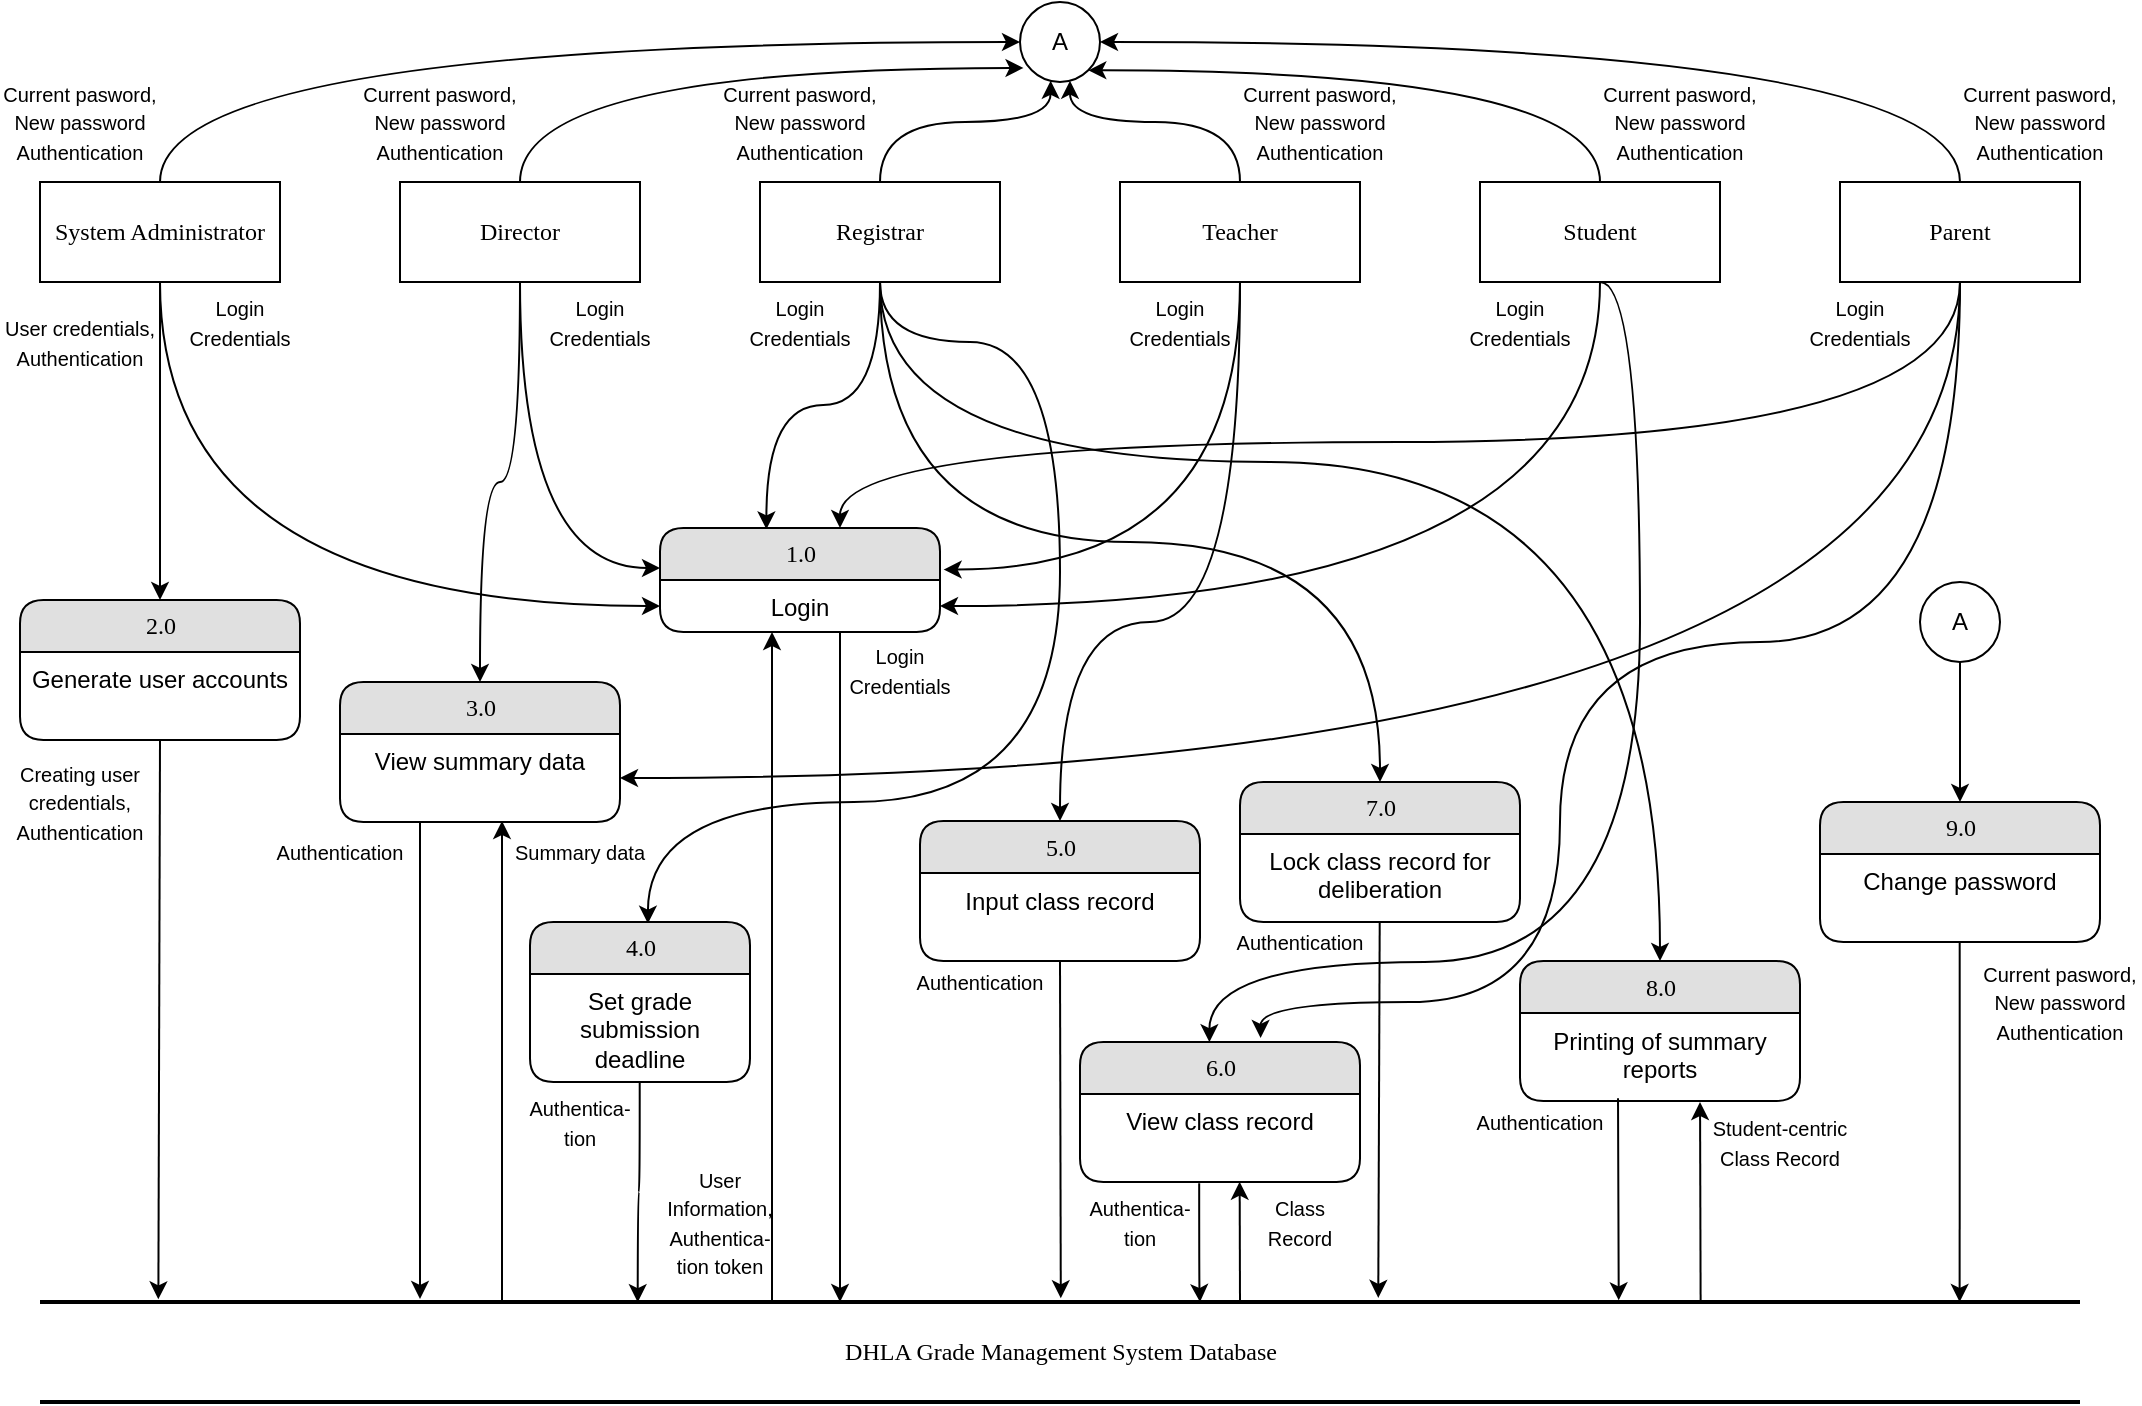 <mxfile version="12.3.6" type="device" pages="1"><diagram name="Page-1" id="52a04d89-c75d-2922-d76d-85b35f80e030"><mxGraphModel dx="1248" dy="602" grid="1" gridSize="10" guides="1" tooltips="1" connect="1" arrows="1" fold="1" page="1" pageScale="1" pageWidth="1100" pageHeight="850" background="#ffffff" math="0" shadow="0"><root><mxCell id="0"/><mxCell id="1" parent="0"/><mxCell id="BFrlEx7nzJHfDKHABYH7-1" value="DHLA Grade Management System Database" style="html=1;rounded=0;shadow=0;comic=0;labelBackgroundColor=none;strokeWidth=2;fontFamily=Verdana;fontSize=12;align=center;shape=mxgraph.ios7ui.horLines;" vertex="1" parent="1"><mxGeometry x="100" y="1090" width="1020" height="50" as="geometry"/></mxCell><mxCell id="BFrlEx7nzJHfDKHABYH7-10" style="edgeStyle=orthogonalEdgeStyle;rounded=0;orthogonalLoop=1;jettySize=auto;html=1;entryX=0;entryY=0.5;entryDx=0;entryDy=0;curved=1;" edge="1" parent="1" source="BFrlEx7nzJHfDKHABYH7-2" target="BFrlEx7nzJHfDKHABYH7-9"><mxGeometry relative="1" as="geometry"><Array as="points"><mxPoint x="160" y="742"/></Array></mxGeometry></mxCell><mxCell id="BFrlEx7nzJHfDKHABYH7-19" style="edgeStyle=orthogonalEdgeStyle;curved=1;rounded=0;orthogonalLoop=1;jettySize=auto;html=1;entryX=0.5;entryY=0;entryDx=0;entryDy=0;" edge="1" parent="1" source="BFrlEx7nzJHfDKHABYH7-2" target="BFrlEx7nzJHfDKHABYH7-17"><mxGeometry relative="1" as="geometry"><Array as="points"><mxPoint x="160" y="670"/><mxPoint x="160" y="670"/></Array></mxGeometry></mxCell><mxCell id="BFrlEx7nzJHfDKHABYH7-43" style="edgeStyle=orthogonalEdgeStyle;curved=1;rounded=0;orthogonalLoop=1;jettySize=auto;html=1;entryX=0;entryY=0.5;entryDx=0;entryDy=0;" edge="1" parent="1" source="BFrlEx7nzJHfDKHABYH7-2" target="BFrlEx7nzJHfDKHABYH7-42"><mxGeometry relative="1" as="geometry"><Array as="points"><mxPoint x="160" y="460"/></Array></mxGeometry></mxCell><mxCell id="BFrlEx7nzJHfDKHABYH7-2" value="System Administrator" style="whiteSpace=wrap;html=1;rounded=0;shadow=0;comic=0;labelBackgroundColor=none;strokeWidth=1;fontFamily=Verdana;fontSize=12;align=center;" vertex="1" parent="1"><mxGeometry x="100" y="530" width="120" height="50" as="geometry"/></mxCell><mxCell id="BFrlEx7nzJHfDKHABYH7-11" style="edgeStyle=orthogonalEdgeStyle;curved=1;rounded=0;orthogonalLoop=1;jettySize=auto;html=1;entryX=0;entryY=0.385;entryDx=0;entryDy=0;entryPerimeter=0;" edge="1" parent="1" source="BFrlEx7nzJHfDKHABYH7-4" target="BFrlEx7nzJHfDKHABYH7-8"><mxGeometry relative="1" as="geometry"><Array as="points"><mxPoint x="340" y="723"/></Array></mxGeometry></mxCell><mxCell id="BFrlEx7nzJHfDKHABYH7-23" style="edgeStyle=orthogonalEdgeStyle;curved=1;rounded=0;orthogonalLoop=1;jettySize=auto;html=1;entryX=0.5;entryY=0;entryDx=0;entryDy=0;" edge="1" parent="1" source="BFrlEx7nzJHfDKHABYH7-4" target="BFrlEx7nzJHfDKHABYH7-21"><mxGeometry relative="1" as="geometry"/></mxCell><mxCell id="BFrlEx7nzJHfDKHABYH7-44" style="edgeStyle=orthogonalEdgeStyle;curved=1;rounded=0;orthogonalLoop=1;jettySize=auto;html=1;entryX=0.044;entryY=0.824;entryDx=0;entryDy=0;entryPerimeter=0;" edge="1" parent="1" source="BFrlEx7nzJHfDKHABYH7-4" target="BFrlEx7nzJHfDKHABYH7-42"><mxGeometry relative="1" as="geometry"><Array as="points"><mxPoint x="340" y="473"/></Array></mxGeometry></mxCell><mxCell id="BFrlEx7nzJHfDKHABYH7-4" value="Director" style="whiteSpace=wrap;html=1;rounded=0;shadow=0;comic=0;labelBackgroundColor=none;strokeWidth=1;fontFamily=Verdana;fontSize=12;align=center;" vertex="1" parent="1"><mxGeometry x="280" y="530" width="120" height="50" as="geometry"/></mxCell><mxCell id="BFrlEx7nzJHfDKHABYH7-12" style="edgeStyle=orthogonalEdgeStyle;curved=1;rounded=0;orthogonalLoop=1;jettySize=auto;html=1;entryX=0.38;entryY=0.013;entryDx=0;entryDy=0;entryPerimeter=0;" edge="1" parent="1" source="BFrlEx7nzJHfDKHABYH7-5" target="BFrlEx7nzJHfDKHABYH7-8"><mxGeometry relative="1" as="geometry"/></mxCell><mxCell id="BFrlEx7nzJHfDKHABYH7-37" style="edgeStyle=orthogonalEdgeStyle;curved=1;rounded=0;orthogonalLoop=1;jettySize=auto;html=1;" edge="1" parent="1" source="BFrlEx7nzJHfDKHABYH7-5" target="BFrlEx7nzJHfDKHABYH7-35"><mxGeometry relative="1" as="geometry"><Array as="points"><mxPoint x="520" y="710"/><mxPoint x="770" y="710"/></Array></mxGeometry></mxCell><mxCell id="BFrlEx7nzJHfDKHABYH7-45" style="edgeStyle=orthogonalEdgeStyle;curved=1;rounded=0;orthogonalLoop=1;jettySize=auto;html=1;entryX=0.383;entryY=0.985;entryDx=0;entryDy=0;entryPerimeter=0;" edge="1" parent="1" source="BFrlEx7nzJHfDKHABYH7-5" target="BFrlEx7nzJHfDKHABYH7-42"><mxGeometry relative="1" as="geometry"><Array as="points"><mxPoint x="520" y="500"/><mxPoint x="605" y="500"/></Array></mxGeometry></mxCell><mxCell id="BFrlEx7nzJHfDKHABYH7-56" style="edgeStyle=orthogonalEdgeStyle;curved=1;rounded=0;orthogonalLoop=1;jettySize=auto;html=1;entryX=0.5;entryY=0;entryDx=0;entryDy=0;" edge="1" parent="1" source="BFrlEx7nzJHfDKHABYH7-5" target="BFrlEx7nzJHfDKHABYH7-54"><mxGeometry relative="1" as="geometry"><Array as="points"><mxPoint x="520" y="670"/><mxPoint x="910" y="670"/></Array></mxGeometry></mxCell><mxCell id="BFrlEx7nzJHfDKHABYH7-91" style="edgeStyle=orthogonalEdgeStyle;curved=1;rounded=0;orthogonalLoop=1;jettySize=auto;html=1;entryX=0.536;entryY=0.01;entryDx=0;entryDy=0;entryPerimeter=0;" edge="1" parent="1" target="BFrlEx7nzJHfDKHABYH7-89"><mxGeometry relative="1" as="geometry"><mxPoint x="520" y="580" as="sourcePoint"/><Array as="points"><mxPoint x="520" y="610"/><mxPoint x="610" y="610"/><mxPoint x="610" y="840"/><mxPoint x="404" y="840"/></Array></mxGeometry></mxCell><mxCell id="BFrlEx7nzJHfDKHABYH7-5" value="Registrar" style="whiteSpace=wrap;html=1;rounded=0;shadow=0;comic=0;labelBackgroundColor=none;strokeWidth=1;fontFamily=Verdana;fontSize=12;align=center;" vertex="1" parent="1"><mxGeometry x="460" y="530" width="120" height="50" as="geometry"/></mxCell><mxCell id="BFrlEx7nzJHfDKHABYH7-13" style="edgeStyle=orthogonalEdgeStyle;curved=1;rounded=0;orthogonalLoop=1;jettySize=auto;html=1;entryX=1.013;entryY=0.4;entryDx=0;entryDy=0;entryPerimeter=0;" edge="1" parent="1" source="BFrlEx7nzJHfDKHABYH7-6" target="BFrlEx7nzJHfDKHABYH7-8"><mxGeometry relative="1" as="geometry"><Array as="points"><mxPoint x="700" y="724"/></Array></mxGeometry></mxCell><mxCell id="BFrlEx7nzJHfDKHABYH7-30" style="edgeStyle=orthogonalEdgeStyle;curved=1;rounded=0;orthogonalLoop=1;jettySize=auto;html=1;entryX=0.5;entryY=0;entryDx=0;entryDy=0;" edge="1" parent="1" source="BFrlEx7nzJHfDKHABYH7-6" target="BFrlEx7nzJHfDKHABYH7-27"><mxGeometry relative="1" as="geometry"><Array as="points"><mxPoint x="700" y="750"/><mxPoint x="610" y="750"/></Array></mxGeometry></mxCell><mxCell id="BFrlEx7nzJHfDKHABYH7-6" value="Teacher" style="whiteSpace=wrap;html=1;rounded=0;shadow=0;comic=0;labelBackgroundColor=none;strokeWidth=1;fontFamily=Verdana;fontSize=12;align=center;" vertex="1" parent="1"><mxGeometry x="640" y="530" width="120" height="50" as="geometry"/></mxCell><mxCell id="BFrlEx7nzJHfDKHABYH7-14" style="edgeStyle=orthogonalEdgeStyle;curved=1;rounded=0;orthogonalLoop=1;jettySize=auto;html=1;entryX=1;entryY=0.5;entryDx=0;entryDy=0;" edge="1" parent="1" source="BFrlEx7nzJHfDKHABYH7-7" target="BFrlEx7nzJHfDKHABYH7-9"><mxGeometry relative="1" as="geometry"><Array as="points"><mxPoint x="880" y="742"/></Array></mxGeometry></mxCell><mxCell id="BFrlEx7nzJHfDKHABYH7-33" style="edgeStyle=orthogonalEdgeStyle;curved=1;rounded=0;orthogonalLoop=1;jettySize=auto;html=1;entryX=0.462;entryY=0.001;entryDx=0;entryDy=0;entryPerimeter=0;exitX=0.5;exitY=1;exitDx=0;exitDy=0;" edge="1" parent="1" source="BFrlEx7nzJHfDKHABYH7-7" target="BFrlEx7nzJHfDKHABYH7-97"><mxGeometry relative="1" as="geometry"><Array as="points"><mxPoint x="900" y="580"/><mxPoint x="900" y="920"/><mxPoint x="685" y="920"/></Array></mxGeometry></mxCell><mxCell id="BFrlEx7nzJHfDKHABYH7-48" style="edgeStyle=orthogonalEdgeStyle;curved=1;rounded=0;orthogonalLoop=1;jettySize=auto;html=1;entryX=1;entryY=1;entryDx=0;entryDy=0;" edge="1" parent="1" source="BFrlEx7nzJHfDKHABYH7-7" target="BFrlEx7nzJHfDKHABYH7-42"><mxGeometry relative="1" as="geometry"><Array as="points"><mxPoint x="880" y="474"/></Array></mxGeometry></mxCell><mxCell id="BFrlEx7nzJHfDKHABYH7-7" value="Student" style="whiteSpace=wrap;html=1;rounded=0;shadow=0;comic=0;labelBackgroundColor=none;strokeWidth=1;fontFamily=Verdana;fontSize=12;align=center;" vertex="1" parent="1"><mxGeometry x="820" y="530" width="120" height="50" as="geometry"/></mxCell><mxCell id="BFrlEx7nzJHfDKHABYH7-8" value="1.0" style="swimlane;html=1;fontStyle=0;childLayout=stackLayout;horizontal=1;startSize=26;fillColor=#e0e0e0;horizontalStack=0;resizeParent=1;resizeLast=0;collapsible=1;marginBottom=0;swimlaneFillColor=#ffffff;align=center;rounded=1;shadow=0;comic=0;labelBackgroundColor=none;strokeWidth=1;fontFamily=Verdana;fontSize=12" vertex="1" parent="1"><mxGeometry x="410" y="703" width="140" height="52" as="geometry"/></mxCell><mxCell id="BFrlEx7nzJHfDKHABYH7-9" value="Login" style="text;html=1;strokeColor=none;fillColor=none;spacingLeft=4;spacingRight=4;whiteSpace=wrap;overflow=hidden;rotatable=0;points=[[0,0.5],[1,0.5]];portConstraint=eastwest;align=center;" vertex="1" parent="BFrlEx7nzJHfDKHABYH7-8"><mxGeometry y="26" width="140" height="26" as="geometry"/></mxCell><mxCell id="BFrlEx7nzJHfDKHABYH7-15" style="edgeStyle=orthogonalEdgeStyle;curved=1;rounded=0;orthogonalLoop=1;jettySize=auto;html=1;" edge="1" parent="1"><mxGeometry relative="1" as="geometry"><mxPoint x="500" y="755" as="sourcePoint"/><mxPoint x="500" y="1090" as="targetPoint"/><Array as="points"><mxPoint x="500" y="773"/><mxPoint x="500" y="773"/></Array></mxGeometry></mxCell><mxCell id="BFrlEx7nzJHfDKHABYH7-16" style="edgeStyle=orthogonalEdgeStyle;curved=1;rounded=0;orthogonalLoop=1;jettySize=auto;html=1;" edge="1" parent="1"><mxGeometry relative="1" as="geometry"><mxPoint x="466" y="1090" as="sourcePoint"/><mxPoint x="466" y="755" as="targetPoint"/><Array as="points"><mxPoint x="466" y="913"/><mxPoint x="466" y="913"/></Array></mxGeometry></mxCell><mxCell id="BFrlEx7nzJHfDKHABYH7-17" value="2.0" style="swimlane;html=1;fontStyle=0;childLayout=stackLayout;horizontal=1;startSize=26;fillColor=#e0e0e0;horizontalStack=0;resizeParent=1;resizeLast=0;collapsible=1;marginBottom=0;swimlaneFillColor=#ffffff;align=center;rounded=1;shadow=0;comic=0;labelBackgroundColor=none;strokeWidth=1;fontFamily=Verdana;fontSize=12" vertex="1" parent="1"><mxGeometry x="90" y="739" width="140" height="70" as="geometry"/></mxCell><mxCell id="BFrlEx7nzJHfDKHABYH7-18" value="Generate user accounts" style="text;html=1;strokeColor=none;fillColor=none;spacingLeft=4;spacingRight=4;whiteSpace=wrap;overflow=hidden;rotatable=0;points=[[0,0.5],[1,0.5]];portConstraint=eastwest;align=center;" vertex="1" parent="BFrlEx7nzJHfDKHABYH7-17"><mxGeometry y="26" width="140" height="44" as="geometry"/></mxCell><mxCell id="BFrlEx7nzJHfDKHABYH7-20" style="edgeStyle=orthogonalEdgeStyle;curved=1;rounded=0;orthogonalLoop=1;jettySize=auto;html=1;entryX=0.058;entryY=-0.027;entryDx=0;entryDy=0;entryPerimeter=0;" edge="1" parent="1" target="BFrlEx7nzJHfDKHABYH7-1"><mxGeometry relative="1" as="geometry"><mxPoint x="160" y="809" as="sourcePoint"/><mxPoint x="139.857" y="918.143" as="targetPoint"/><Array as="points"><mxPoint x="160" y="949"/></Array></mxGeometry></mxCell><mxCell id="BFrlEx7nzJHfDKHABYH7-21" value="3.0" style="swimlane;html=1;fontStyle=0;childLayout=stackLayout;horizontal=1;startSize=26;fillColor=#e0e0e0;horizontalStack=0;resizeParent=1;resizeLast=0;collapsible=1;marginBottom=0;swimlaneFillColor=#ffffff;align=center;rounded=1;shadow=0;comic=0;labelBackgroundColor=none;strokeWidth=1;fontFamily=Verdana;fontSize=12" vertex="1" parent="1"><mxGeometry x="250" y="780" width="140" height="70" as="geometry"/></mxCell><mxCell id="BFrlEx7nzJHfDKHABYH7-22" value="View summary data" style="text;html=1;strokeColor=none;fillColor=none;spacingLeft=4;spacingRight=4;whiteSpace=wrap;overflow=hidden;rotatable=0;points=[[0,0.5],[1,0.5]];portConstraint=eastwest;align=center;" vertex="1" parent="BFrlEx7nzJHfDKHABYH7-21"><mxGeometry y="26" width="140" height="44" as="geometry"/></mxCell><mxCell id="BFrlEx7nzJHfDKHABYH7-24" style="edgeStyle=orthogonalEdgeStyle;curved=1;rounded=0;orthogonalLoop=1;jettySize=auto;html=1;" edge="1" parent="1"><mxGeometry relative="1" as="geometry"><mxPoint x="290" y="849.5" as="sourcePoint"/><mxPoint x="290" y="1088.5" as="targetPoint"/><Array as="points"><mxPoint x="290" y="969.5"/></Array></mxGeometry></mxCell><mxCell id="BFrlEx7nzJHfDKHABYH7-25" style="edgeStyle=orthogonalEdgeStyle;curved=1;rounded=0;orthogonalLoop=1;jettySize=auto;html=1;" edge="1" parent="1"><mxGeometry relative="1" as="geometry"><mxPoint x="331" y="1089.5" as="sourcePoint"/><mxPoint x="331" y="849.5" as="targetPoint"/><Array as="points"><mxPoint x="331" y="987.5"/><mxPoint x="331" y="987.5"/></Array></mxGeometry></mxCell><mxCell id="BFrlEx7nzJHfDKHABYH7-27" value="5.0" style="swimlane;html=1;fontStyle=0;childLayout=stackLayout;horizontal=1;startSize=26;fillColor=#e0e0e0;horizontalStack=0;resizeParent=1;resizeLast=0;collapsible=1;marginBottom=0;swimlaneFillColor=#ffffff;align=center;rounded=1;shadow=0;comic=0;labelBackgroundColor=none;strokeWidth=1;fontFamily=Verdana;fontSize=12" vertex="1" parent="1"><mxGeometry x="540" y="849.5" width="140" height="70" as="geometry"/></mxCell><mxCell id="BFrlEx7nzJHfDKHABYH7-28" value="Input class record" style="text;html=1;strokeColor=none;fillColor=none;spacingLeft=4;spacingRight=4;whiteSpace=wrap;overflow=hidden;rotatable=0;points=[[0,0.5],[1,0.5]];portConstraint=eastwest;align=center;" vertex="1" parent="BFrlEx7nzJHfDKHABYH7-27"><mxGeometry y="26" width="140" height="44" as="geometry"/></mxCell><mxCell id="BFrlEx7nzJHfDKHABYH7-34" style="edgeStyle=orthogonalEdgeStyle;curved=1;rounded=0;orthogonalLoop=1;jettySize=auto;html=1;entryX=1;entryY=0.5;entryDx=0;entryDy=0;" edge="1" parent="1" source="BFrlEx7nzJHfDKHABYH7-29" target="BFrlEx7nzJHfDKHABYH7-22"><mxGeometry relative="1" as="geometry"/></mxCell><mxCell id="BFrlEx7nzJHfDKHABYH7-49" style="edgeStyle=orthogonalEdgeStyle;curved=1;rounded=0;orthogonalLoop=1;jettySize=auto;html=1;entryX=1;entryY=0.5;entryDx=0;entryDy=0;" edge="1" parent="1" source="BFrlEx7nzJHfDKHABYH7-29" target="BFrlEx7nzJHfDKHABYH7-42"><mxGeometry relative="1" as="geometry"><Array as="points"><mxPoint x="1060" y="460"/></Array></mxGeometry></mxCell><mxCell id="BFrlEx7nzJHfDKHABYH7-53" style="edgeStyle=orthogonalEdgeStyle;curved=1;rounded=0;orthogonalLoop=1;jettySize=auto;html=1;" edge="1" parent="1" source="BFrlEx7nzJHfDKHABYH7-29"><mxGeometry relative="1" as="geometry"><mxPoint x="500" y="703" as="targetPoint"/><Array as="points"><mxPoint x="1060" y="660"/><mxPoint x="500" y="660"/><mxPoint x="500" y="703"/></Array></mxGeometry></mxCell><mxCell id="BFrlEx7nzJHfDKHABYH7-101" style="edgeStyle=orthogonalEdgeStyle;curved=1;rounded=0;orthogonalLoop=1;jettySize=auto;html=1;entryX=0.645;entryY=-0.029;entryDx=0;entryDy=0;entryPerimeter=0;" edge="1" parent="1" source="BFrlEx7nzJHfDKHABYH7-29" target="BFrlEx7nzJHfDKHABYH7-97"><mxGeometry relative="1" as="geometry"><Array as="points"><mxPoint x="1060" y="760"/><mxPoint x="860" y="760"/><mxPoint x="860" y="940"/><mxPoint x="710" y="940"/></Array></mxGeometry></mxCell><mxCell id="BFrlEx7nzJHfDKHABYH7-29" value="Parent" style="whiteSpace=wrap;html=1;rounded=0;shadow=0;comic=0;labelBackgroundColor=none;strokeWidth=1;fontFamily=Verdana;fontSize=12;align=center;" vertex="1" parent="1"><mxGeometry x="1000" y="530" width="120" height="50" as="geometry"/></mxCell><mxCell id="BFrlEx7nzJHfDKHABYH7-32" style="edgeStyle=orthogonalEdgeStyle;curved=1;rounded=0;orthogonalLoop=1;jettySize=auto;html=1;" edge="1" parent="1"><mxGeometry relative="1" as="geometry"><mxPoint x="610" y="919.5" as="sourcePoint"/><mxPoint x="610.405" y="1088.143" as="targetPoint"/><Array as="points"><mxPoint x="610.5" y="969"/></Array></mxGeometry></mxCell><mxCell id="BFrlEx7nzJHfDKHABYH7-35" value="7.0" style="swimlane;html=1;fontStyle=0;childLayout=stackLayout;horizontal=1;startSize=26;fillColor=#e0e0e0;horizontalStack=0;resizeParent=1;resizeLast=0;collapsible=1;marginBottom=0;swimlaneFillColor=#ffffff;align=center;rounded=1;shadow=0;comic=0;labelBackgroundColor=none;strokeWidth=1;fontFamily=Verdana;fontSize=12" vertex="1" parent="1"><mxGeometry x="700" y="830" width="140" height="70" as="geometry"/></mxCell><mxCell id="BFrlEx7nzJHfDKHABYH7-36" value="Lock class record for deliberation" style="text;html=1;strokeColor=none;fillColor=none;spacingLeft=4;spacingRight=4;whiteSpace=wrap;overflow=hidden;rotatable=0;points=[[0,0.5],[1,0.5]];portConstraint=eastwest;align=center;" vertex="1" parent="BFrlEx7nzJHfDKHABYH7-35"><mxGeometry y="26" width="140" height="44" as="geometry"/></mxCell><mxCell id="BFrlEx7nzJHfDKHABYH7-40" value="9.0" style="swimlane;html=1;fontStyle=0;childLayout=stackLayout;horizontal=1;startSize=26;fillColor=#e0e0e0;horizontalStack=0;resizeParent=1;resizeLast=0;collapsible=1;marginBottom=0;swimlaneFillColor=#ffffff;align=center;rounded=1;shadow=0;comic=0;labelBackgroundColor=none;strokeWidth=1;fontFamily=Verdana;fontSize=12" vertex="1" parent="1"><mxGeometry x="990" y="840" width="140" height="70" as="geometry"/></mxCell><mxCell id="BFrlEx7nzJHfDKHABYH7-41" value="Change password" style="text;html=1;strokeColor=none;fillColor=none;spacingLeft=4;spacingRight=4;whiteSpace=wrap;overflow=hidden;rotatable=0;points=[[0,0.5],[1,0.5]];portConstraint=eastwest;align=center;" vertex="1" parent="BFrlEx7nzJHfDKHABYH7-40"><mxGeometry y="26" width="140" height="44" as="geometry"/></mxCell><mxCell id="BFrlEx7nzJHfDKHABYH7-42" value="A" style="ellipse;whiteSpace=wrap;html=1;aspect=fixed;" vertex="1" parent="1"><mxGeometry x="590" y="440" width="40" height="40" as="geometry"/></mxCell><mxCell id="BFrlEx7nzJHfDKHABYH7-47" style="edgeStyle=orthogonalEdgeStyle;curved=1;rounded=0;orthogonalLoop=1;jettySize=auto;html=1;exitX=0.5;exitY=0;exitDx=0;exitDy=0;" edge="1" parent="1" source="BFrlEx7nzJHfDKHABYH7-6" target="BFrlEx7nzJHfDKHABYH7-42"><mxGeometry relative="1" as="geometry"><mxPoint x="690" y="520" as="sourcePoint"/><mxPoint x="615" y="482" as="targetPoint"/><Array as="points"><mxPoint x="700" y="500"/><mxPoint x="615" y="500"/></Array></mxGeometry></mxCell><mxCell id="BFrlEx7nzJHfDKHABYH7-51" style="edgeStyle=orthogonalEdgeStyle;curved=1;rounded=0;orthogonalLoop=1;jettySize=auto;html=1;entryX=0.5;entryY=0;entryDx=0;entryDy=0;" edge="1" parent="1" source="BFrlEx7nzJHfDKHABYH7-50" target="BFrlEx7nzJHfDKHABYH7-40"><mxGeometry relative="1" as="geometry"/></mxCell><mxCell id="BFrlEx7nzJHfDKHABYH7-50" value="A" style="ellipse;whiteSpace=wrap;html=1;aspect=fixed;" vertex="1" parent="1"><mxGeometry x="1040" y="730" width="40" height="40" as="geometry"/></mxCell><mxCell id="BFrlEx7nzJHfDKHABYH7-52" style="edgeStyle=orthogonalEdgeStyle;curved=1;rounded=0;orthogonalLoop=1;jettySize=auto;html=1;entryX=0.941;entryY=0;entryDx=0;entryDy=0;entryPerimeter=0;" edge="1" parent="1" target="BFrlEx7nzJHfDKHABYH7-1"><mxGeometry relative="1" as="geometry"><mxPoint x="1059.857" y="910.095" as="sourcePoint"/><mxPoint x="1059.857" y="1039.143" as="targetPoint"/><Array as="points"><mxPoint x="1060" y="950"/><mxPoint x="1060" y="950"/></Array></mxGeometry></mxCell><mxCell id="BFrlEx7nzJHfDKHABYH7-54" value="8.0" style="swimlane;html=1;fontStyle=0;childLayout=stackLayout;horizontal=1;startSize=26;fillColor=#e0e0e0;horizontalStack=0;resizeParent=1;resizeLast=0;collapsible=1;marginBottom=0;swimlaneFillColor=#ffffff;align=center;rounded=1;shadow=0;comic=0;labelBackgroundColor=none;strokeWidth=1;fontFamily=Verdana;fontSize=12" vertex="1" parent="1"><mxGeometry x="840" y="919.5" width="140" height="70" as="geometry"/></mxCell><mxCell id="BFrlEx7nzJHfDKHABYH7-57" style="edgeStyle=orthogonalEdgeStyle;curved=1;rounded=0;orthogonalLoop=1;jettySize=auto;html=1;" edge="1" parent="BFrlEx7nzJHfDKHABYH7-54"><mxGeometry relative="1" as="geometry"><mxPoint x="90.31" y="170.619" as="sourcePoint"/><mxPoint x="90" y="70.5" as="targetPoint"/><Array as="points"><mxPoint x="90" y="121"/></Array></mxGeometry></mxCell><mxCell id="BFrlEx7nzJHfDKHABYH7-58" style="edgeStyle=orthogonalEdgeStyle;curved=1;rounded=0;orthogonalLoop=1;jettySize=auto;html=1;" edge="1" parent="BFrlEx7nzJHfDKHABYH7-54"><mxGeometry relative="1" as="geometry"><mxPoint x="49" y="72.5" as="sourcePoint"/><mxPoint x="49.357" y="169.667" as="targetPoint"/><Array as="points"><mxPoint x="49" y="51"/></Array></mxGeometry></mxCell><mxCell id="BFrlEx7nzJHfDKHABYH7-55" value="Printing of summary reports" style="text;html=1;strokeColor=none;fillColor=none;spacingLeft=4;spacingRight=4;whiteSpace=wrap;overflow=hidden;rotatable=0;points=[[0,0.5],[1,0.5]];portConstraint=eastwest;align=center;" vertex="1" parent="BFrlEx7nzJHfDKHABYH7-54"><mxGeometry y="26" width="140" height="44" as="geometry"/></mxCell><mxCell id="BFrlEx7nzJHfDKHABYH7-59" value="&lt;font style=&quot;font-size: 10px&quot;&gt;Login Credentials&lt;/font&gt;" style="text;html=1;strokeColor=none;fillColor=none;align=center;verticalAlign=middle;whiteSpace=wrap;rounded=0;" vertex="1" parent="1"><mxGeometry x="170" y="590" width="60" height="20" as="geometry"/></mxCell><mxCell id="BFrlEx7nzJHfDKHABYH7-60" value="&lt;font style=&quot;font-size: 10px&quot;&gt;Login Credentials&lt;/font&gt;" style="text;html=1;strokeColor=none;fillColor=none;align=center;verticalAlign=middle;whiteSpace=wrap;rounded=0;" vertex="1" parent="1"><mxGeometry x="350" y="590" width="60" height="20" as="geometry"/></mxCell><mxCell id="BFrlEx7nzJHfDKHABYH7-61" value="&lt;font style=&quot;font-size: 10px&quot;&gt;Login Credentials&lt;/font&gt;" style="text;html=1;strokeColor=none;fillColor=none;align=center;verticalAlign=middle;whiteSpace=wrap;rounded=0;" vertex="1" parent="1"><mxGeometry x="450" y="590" width="60" height="20" as="geometry"/></mxCell><mxCell id="BFrlEx7nzJHfDKHABYH7-62" value="&lt;font style=&quot;font-size: 10px&quot;&gt;Login Credentials&lt;/font&gt;" style="text;html=1;strokeColor=none;fillColor=none;align=center;verticalAlign=middle;whiteSpace=wrap;rounded=0;" vertex="1" parent="1"><mxGeometry x="640" y="590" width="60" height="20" as="geometry"/></mxCell><mxCell id="BFrlEx7nzJHfDKHABYH7-63" value="&lt;font style=&quot;font-size: 10px&quot;&gt;Login Credentials&lt;/font&gt;" style="text;html=1;strokeColor=none;fillColor=none;align=center;verticalAlign=middle;whiteSpace=wrap;rounded=0;" vertex="1" parent="1"><mxGeometry x="810" y="590" width="60" height="20" as="geometry"/></mxCell><mxCell id="BFrlEx7nzJHfDKHABYH7-64" value="&lt;font style=&quot;font-size: 10px&quot;&gt;Current pasword,&lt;br&gt;New password&lt;br&gt;Authentication&lt;br&gt;&lt;/font&gt;" style="text;html=1;strokeColor=none;fillColor=none;align=center;verticalAlign=middle;whiteSpace=wrap;rounded=0;" vertex="1" parent="1"><mxGeometry x="80" y="490" width="80" height="20" as="geometry"/></mxCell><mxCell id="BFrlEx7nzJHfDKHABYH7-71" value="&lt;font style=&quot;font-size: 10px&quot;&gt;Current pasword,&lt;br&gt;New password&lt;br&gt;Authentication&lt;br&gt;&lt;/font&gt;" style="text;html=1;strokeColor=none;fillColor=none;align=center;verticalAlign=middle;whiteSpace=wrap;rounded=0;" vertex="1" parent="1"><mxGeometry x="260" y="490" width="80" height="20" as="geometry"/></mxCell><mxCell id="BFrlEx7nzJHfDKHABYH7-72" value="&lt;font style=&quot;font-size: 10px&quot;&gt;Current pasword,&lt;br&gt;New password&lt;br&gt;Authentication&lt;br&gt;&lt;/font&gt;" style="text;html=1;strokeColor=none;fillColor=none;align=center;verticalAlign=middle;whiteSpace=wrap;rounded=0;" vertex="1" parent="1"><mxGeometry x="440" y="490" width="80" height="20" as="geometry"/></mxCell><mxCell id="BFrlEx7nzJHfDKHABYH7-73" value="&lt;font style=&quot;font-size: 10px&quot;&gt;Current pasword,&lt;br&gt;New password&lt;br&gt;Authentication&lt;br&gt;&lt;/font&gt;" style="text;html=1;strokeColor=none;fillColor=none;align=center;verticalAlign=middle;whiteSpace=wrap;rounded=0;" vertex="1" parent="1"><mxGeometry x="700" y="490" width="80" height="20" as="geometry"/></mxCell><mxCell id="BFrlEx7nzJHfDKHABYH7-74" value="&lt;font style=&quot;font-size: 10px&quot;&gt;Current pasword,&lt;br&gt;New password&lt;br&gt;Authentication&lt;br&gt;&lt;/font&gt;" style="text;html=1;strokeColor=none;fillColor=none;align=center;verticalAlign=middle;whiteSpace=wrap;rounded=0;" vertex="1" parent="1"><mxGeometry x="880" y="490" width="80" height="20" as="geometry"/></mxCell><mxCell id="BFrlEx7nzJHfDKHABYH7-75" value="&lt;font style=&quot;font-size: 10px&quot;&gt;Current pasword,&lt;br&gt;New password&lt;br&gt;Authentication&lt;br&gt;&lt;/font&gt;" style="text;html=1;strokeColor=none;fillColor=none;align=center;verticalAlign=middle;whiteSpace=wrap;rounded=0;" vertex="1" parent="1"><mxGeometry x="1060" y="490" width="80" height="20" as="geometry"/></mxCell><mxCell id="BFrlEx7nzJHfDKHABYH7-76" value="&lt;font style=&quot;font-size: 10px&quot;&gt;Current pasword,&lt;br&gt;New password&lt;br&gt;Authentication&lt;br&gt;&lt;/font&gt;" style="text;html=1;strokeColor=none;fillColor=none;align=center;verticalAlign=middle;whiteSpace=wrap;rounded=0;" vertex="1" parent="1"><mxGeometry x="1070" y="929.5" width="80" height="20" as="geometry"/></mxCell><mxCell id="BFrlEx7nzJHfDKHABYH7-77" style="edgeStyle=orthogonalEdgeStyle;curved=1;rounded=0;orthogonalLoop=1;jettySize=auto;html=1;entryX=0.656;entryY=-0.041;entryDx=0;entryDy=0;entryPerimeter=0;" edge="1" parent="1" target="BFrlEx7nzJHfDKHABYH7-1"><mxGeometry relative="1" as="geometry"><mxPoint x="769.857" y="900.119" as="sourcePoint"/><mxPoint x="770.333" y="1068.69" as="targetPoint"/><Array as="points"><mxPoint x="770" y="950"/></Array></mxGeometry></mxCell><mxCell id="BFrlEx7nzJHfDKHABYH7-78" value="&lt;font style=&quot;font-size: 10px&quot;&gt;Login Credentials&lt;/font&gt;" style="text;html=1;strokeColor=none;fillColor=none;align=center;verticalAlign=middle;whiteSpace=wrap;rounded=0;" vertex="1" parent="1"><mxGeometry x="980" y="590" width="60" height="20" as="geometry"/></mxCell><mxCell id="BFrlEx7nzJHfDKHABYH7-79" value="&lt;span style=&quot;font-size: 10px&quot;&gt;User credentials, Authentication&lt;br&gt;&lt;/span&gt;" style="text;html=1;strokeColor=none;fillColor=none;align=center;verticalAlign=middle;whiteSpace=wrap;rounded=0;" vertex="1" parent="1"><mxGeometry x="80" y="600" width="80" height="20" as="geometry"/></mxCell><mxCell id="BFrlEx7nzJHfDKHABYH7-80" value="&lt;span style=&quot;font-size: 10px&quot;&gt;Creating user credentials, Authentication&lt;br&gt;&lt;/span&gt;" style="text;html=1;strokeColor=none;fillColor=none;align=center;verticalAlign=middle;whiteSpace=wrap;rounded=0;" vertex="1" parent="1"><mxGeometry x="80" y="830" width="80" height="20" as="geometry"/></mxCell><mxCell id="BFrlEx7nzJHfDKHABYH7-81" value="&lt;span style=&quot;font-size: 10px&quot;&gt;Authentication&lt;br&gt;&lt;/span&gt;" style="text;html=1;strokeColor=none;fillColor=none;align=center;verticalAlign=middle;whiteSpace=wrap;rounded=0;" vertex="1" parent="1"><mxGeometry x="210" y="855" width="80" height="20" as="geometry"/></mxCell><mxCell id="BFrlEx7nzJHfDKHABYH7-82" value="&lt;span style=&quot;font-size: 10px&quot;&gt;Summary data&lt;br&gt;&lt;/span&gt;" style="text;html=1;strokeColor=none;fillColor=none;align=center;verticalAlign=middle;whiteSpace=wrap;rounded=0;" vertex="1" parent="1"><mxGeometry x="330" y="855" width="80" height="20" as="geometry"/></mxCell><mxCell id="BFrlEx7nzJHfDKHABYH7-83" value="&lt;span style=&quot;font-size: 10px&quot;&gt;Authentication&lt;br&gt;&lt;/span&gt;" style="text;html=1;strokeColor=none;fillColor=none;align=center;verticalAlign=middle;whiteSpace=wrap;rounded=0;" vertex="1" parent="1"><mxGeometry x="530" y="919.5" width="80" height="20" as="geometry"/></mxCell><mxCell id="BFrlEx7nzJHfDKHABYH7-84" value="&lt;span style=&quot;font-size: 10px&quot;&gt;Authentication&lt;br&gt;&lt;/span&gt;" style="text;html=1;strokeColor=none;fillColor=none;align=center;verticalAlign=middle;whiteSpace=wrap;rounded=0;" vertex="1" parent="1"><mxGeometry x="690" y="899.5" width="80" height="20" as="geometry"/></mxCell><mxCell id="BFrlEx7nzJHfDKHABYH7-85" value="&lt;span style=&quot;font-size: 10px&quot;&gt;Authentication&lt;br&gt;&lt;/span&gt;" style="text;html=1;strokeColor=none;fillColor=none;align=center;verticalAlign=middle;whiteSpace=wrap;rounded=0;" vertex="1" parent="1"><mxGeometry x="810" y="990" width="80" height="20" as="geometry"/></mxCell><mxCell id="BFrlEx7nzJHfDKHABYH7-86" value="&lt;span style=&quot;font-size: 10px&quot;&gt;Student-centric&lt;br&gt;Class Record&lt;br&gt;&lt;/span&gt;" style="text;html=1;strokeColor=none;fillColor=none;align=center;verticalAlign=middle;whiteSpace=wrap;rounded=0;" vertex="1" parent="1"><mxGeometry x="930" y="1000" width="80" height="20" as="geometry"/></mxCell><mxCell id="BFrlEx7nzJHfDKHABYH7-87" value="&lt;font style=&quot;font-size: 10px&quot;&gt;Login Credentials&lt;/font&gt;" style="text;html=1;strokeColor=none;fillColor=none;align=center;verticalAlign=middle;whiteSpace=wrap;rounded=0;" vertex="1" parent="1"><mxGeometry x="500" y="764" width="60" height="20" as="geometry"/></mxCell><mxCell id="BFrlEx7nzJHfDKHABYH7-88" value="&lt;font style=&quot;font-size: 10px&quot;&gt;User Information,&lt;br&gt;Authentica-tion token&lt;br&gt;&lt;/font&gt;" style="text;html=1;strokeColor=none;fillColor=none;align=center;verticalAlign=middle;whiteSpace=wrap;rounded=0;" vertex="1" parent="1"><mxGeometry x="410" y="1040" width="60" height="20" as="geometry"/></mxCell><mxCell id="BFrlEx7nzJHfDKHABYH7-89" value="4.0" style="swimlane;html=1;fontStyle=0;childLayout=stackLayout;horizontal=1;startSize=26;fillColor=#e0e0e0;horizontalStack=0;resizeParent=1;resizeLast=0;collapsible=1;marginBottom=0;swimlaneFillColor=#ffffff;align=center;rounded=1;shadow=0;comic=0;labelBackgroundColor=none;strokeWidth=1;fontFamily=Verdana;fontSize=12" vertex="1" parent="1"><mxGeometry x="345" y="900" width="110" height="80" as="geometry"/></mxCell><mxCell id="BFrlEx7nzJHfDKHABYH7-90" value="Set grade submission deadline" style="text;html=1;strokeColor=none;fillColor=none;spacingLeft=4;spacingRight=4;whiteSpace=wrap;overflow=hidden;rotatable=0;points=[[0,0.5],[1,0.5]];portConstraint=eastwest;align=center;" vertex="1" parent="BFrlEx7nzJHfDKHABYH7-89"><mxGeometry y="26" width="110" height="44" as="geometry"/></mxCell><mxCell id="BFrlEx7nzJHfDKHABYH7-95" style="edgeStyle=orthogonalEdgeStyle;curved=1;rounded=0;orthogonalLoop=1;jettySize=auto;html=1;entryX=0.293;entryY=0.002;entryDx=0;entryDy=0;entryPerimeter=0;" edge="1" parent="1" target="BFrlEx7nzJHfDKHABYH7-1"><mxGeometry relative="1" as="geometry"><mxPoint x="399.857" y="980.119" as="sourcePoint"/><mxPoint x="400" y="1080" as="targetPoint"/><Array as="points"><mxPoint x="400" y="1035"/></Array></mxGeometry></mxCell><mxCell id="BFrlEx7nzJHfDKHABYH7-96" value="&lt;span style=&quot;font-size: 10px&quot;&gt;Authentica-&lt;br&gt;tion&lt;br&gt;&lt;/span&gt;" style="text;html=1;strokeColor=none;fillColor=none;align=center;verticalAlign=middle;whiteSpace=wrap;rounded=0;" vertex="1" parent="1"><mxGeometry x="330" y="989.5" width="80" height="20" as="geometry"/></mxCell><mxCell id="BFrlEx7nzJHfDKHABYH7-97" value="6.0" style="swimlane;html=1;fontStyle=0;childLayout=stackLayout;horizontal=1;startSize=26;fillColor=#e0e0e0;horizontalStack=0;resizeParent=1;resizeLast=0;collapsible=1;marginBottom=0;swimlaneFillColor=#ffffff;align=center;rounded=1;shadow=0;comic=0;labelBackgroundColor=none;strokeWidth=1;fontFamily=Verdana;fontSize=12" vertex="1" parent="1"><mxGeometry x="620" y="960" width="140" height="70" as="geometry"/></mxCell><mxCell id="BFrlEx7nzJHfDKHABYH7-98" value="View class record" style="text;html=1;strokeColor=none;fillColor=none;spacingLeft=4;spacingRight=4;whiteSpace=wrap;overflow=hidden;rotatable=0;points=[[0,0.5],[1,0.5]];portConstraint=eastwest;align=center;" vertex="1" parent="BFrlEx7nzJHfDKHABYH7-97"><mxGeometry y="26" width="140" height="44" as="geometry"/></mxCell><mxCell id="BFrlEx7nzJHfDKHABYH7-103" style="edgeStyle=orthogonalEdgeStyle;curved=1;rounded=0;orthogonalLoop=1;jettySize=auto;html=1;" edge="1" parent="1"><mxGeometry relative="1" as="geometry"><mxPoint x="679.595" y="1030.619" as="sourcePoint"/><mxPoint x="680" y="1090" as="targetPoint"/><Array as="points"><mxPoint x="680" y="1080"/></Array></mxGeometry></mxCell><mxCell id="BFrlEx7nzJHfDKHABYH7-104" style="edgeStyle=orthogonalEdgeStyle;curved=1;rounded=0;orthogonalLoop=1;jettySize=auto;html=1;" edge="1" parent="1"><mxGeometry relative="1" as="geometry"><mxPoint x="700" y="1090" as="sourcePoint"/><mxPoint x="699.81" y="1029.857" as="targetPoint"/><Array as="points"><mxPoint x="700" y="1060"/></Array></mxGeometry></mxCell><mxCell id="BFrlEx7nzJHfDKHABYH7-105" value="&lt;span style=&quot;font-size: 10px&quot;&gt;Authentica-&lt;br&gt;tion&lt;br&gt;&lt;/span&gt;" style="text;html=1;strokeColor=none;fillColor=none;align=center;verticalAlign=middle;whiteSpace=wrap;rounded=0;" vertex="1" parent="1"><mxGeometry x="610" y="1040" width="80" height="20" as="geometry"/></mxCell><mxCell id="BFrlEx7nzJHfDKHABYH7-106" value="&lt;span style=&quot;font-size: 10px&quot;&gt;Class&lt;br&gt;Record&lt;br&gt;&lt;/span&gt;" style="text;html=1;strokeColor=none;fillColor=none;align=center;verticalAlign=middle;whiteSpace=wrap;rounded=0;" vertex="1" parent="1"><mxGeometry x="700" y="1040" width="60" height="20" as="geometry"/></mxCell></root></mxGraphModel></diagram></mxfile>